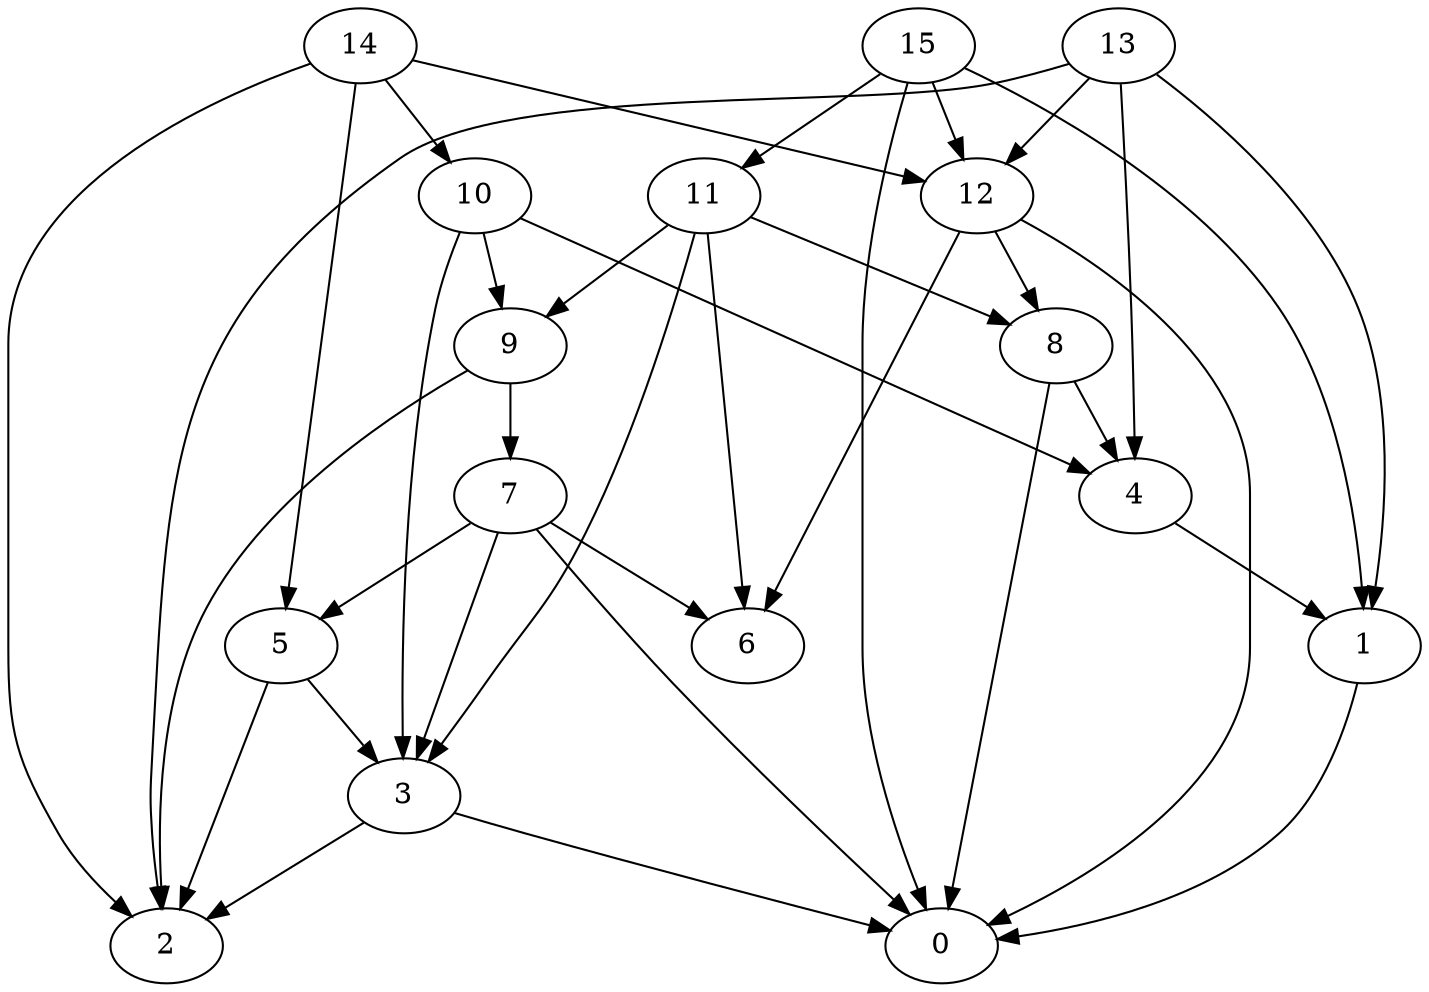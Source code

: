 digraph "Random_Nodes_16_Density_2.25_CCR_1.00_WeightType_Random" {
	graph ["Duplicate states"=0,
		GraphType=Random,
		"Max states in OPEN"=0,
		Modes="120000ms; topo-ordered tasks, ; Pruning: task equivalence, fixed order ready list, ; F-value: ; Optimisation: best schedule length (\
SL) optimisation on equal, ",
		NumberOfTasks=16,
		"Pruned using list schedule length"=7,
		"States removed from OPEN"=0,
		TargetSystem="Homogeneous-2",
		"Time to schedule (ms)"=76,
		"Total idle time"=16,
		"Total schedule length"=129,
		"Total sequential time"=239,
		"Total states created"=57
	];
	14	["Finish time"=10,
		Processor=0,
		"Start time"=0,
		Weight=10];
	10	["Finish time"=35,
		Processor=0,
		"Start time"=10,
		Weight=25];
	14 -> 10	[Weight=7];
	12	["Finish time"=53,
		Processor=1,
		"Start time"=30,
		Weight=23];
	14 -> 12	[Weight=7];
	5	["Finish time"=86,
		Processor=0,
		"Start time"=73,
		Weight=13];
	14 -> 5	[Weight=9];
	2	["Finish time"=129,
		Processor=0,
		"Start time"=106,
		Weight=23];
	14 -> 2	[Weight=6];
	9	["Finish time"=48,
		Processor=0,
		"Start time"=35,
		Weight=13];
	10 -> 9	[Weight=7];
	3	["Finish time"=106,
		Processor=0,
		"Start time"=86,
		Weight=20];
	10 -> 3	[Weight=8];
	4	["Finish time"=95,
		Processor=1,
		"Start time"=90,
		Weight=5];
	10 -> 4	[Weight=7];
	15	["Finish time"=20,
		Processor=1,
		"Start time"=10,
		Weight=10];
	11	["Finish time"=30,
		Processor=1,
		"Start time"=20,
		Weight=10];
	15 -> 11	[Weight=8];
	15 -> 12	[Weight=8];
	1	["Finish time"=108,
		Processor=1,
		"Start time"=95,
		Weight=13];
	15 -> 1	[Weight=6];
	0	["Finish time"=126,
		Processor=1,
		"Start time"=113,
		Weight=13];
	15 -> 0	[Weight=9];
	11 -> 9	[Weight=4];
	8	["Finish time"=66,
		Processor=1,
		"Start time"=53,
		Weight=13];
	11 -> 8	[Weight=2];
	11 -> 3	[Weight=2];
	6	["Finish time"=90,
		Processor=1,
		"Start time"=77,
		Weight=13];
	11 -> 6	[Weight=10];
	7	["Finish time"=73,
		Processor=0,
		"Start time"=48,
		Weight=25];
	9 -> 7	[Weight=9];
	9 -> 2	[Weight=9];
	13	["Finish time"=10,
		Processor=1,
		"Start time"=0,
		Weight=10];
	13 -> 12	[Weight=7];
	13 -> 4	[Weight=10];
	13 -> 1	[Weight=10];
	13 -> 2	[Weight=10];
	7 -> 5	[Weight=4];
	7 -> 3	[Weight=3];
	7 -> 0	[Weight=7];
	7 -> 6	[Weight=4];
	12 -> 8	[Weight=7];
	12 -> 0	[Weight=7];
	12 -> 6	[Weight=10];
	5 -> 3	[Weight=2];
	5 -> 2	[Weight=3];
	8 -> 4	[Weight=7];
	8 -> 0	[Weight=5];
	3 -> 2	[Weight=8];
	3 -> 0	[Weight=7];
	4 -> 1	[Weight=4];
	1 -> 0	[Weight=6];
}
